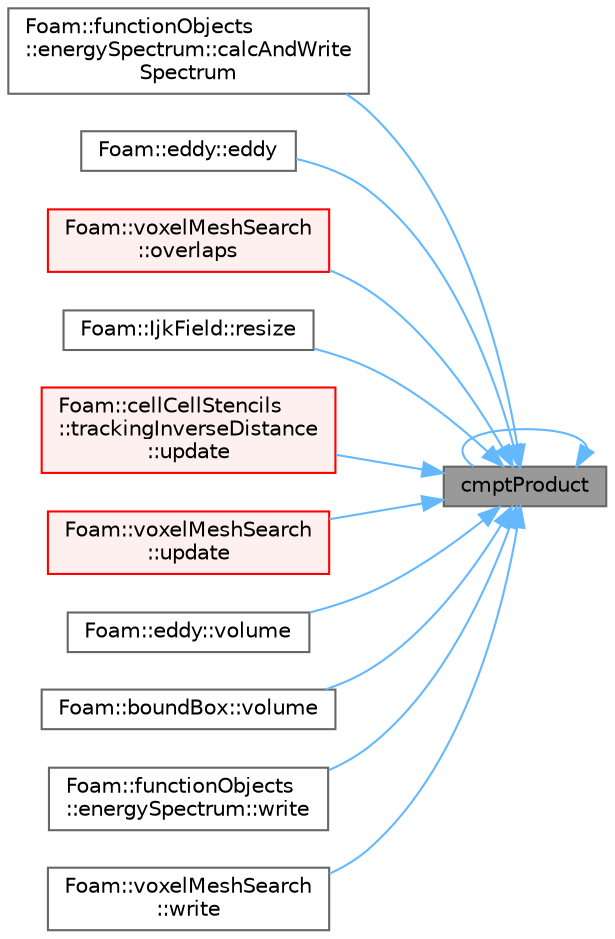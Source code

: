 digraph "cmptProduct"
{
 // LATEX_PDF_SIZE
  bgcolor="transparent";
  edge [fontname=Helvetica,fontsize=10,labelfontname=Helvetica,labelfontsize=10];
  node [fontname=Helvetica,fontsize=10,shape=box,height=0.2,width=0.4];
  rankdir="RL";
  Node1 [id="Node000001",label="cmptProduct",height=0.2,width=0.4,color="gray40", fillcolor="grey60", style="filled", fontcolor="black",tooltip=" "];
  Node1 -> Node2 [id="edge1_Node000001_Node000002",dir="back",color="steelblue1",style="solid",tooltip=" "];
  Node2 [id="Node000002",label="Foam::functionObjects\l::energySpectrum::calcAndWrite\lSpectrum",height=0.2,width=0.4,color="grey40", fillcolor="white", style="filled",URL="$classFoam_1_1functionObjects_1_1energySpectrum.html#a82dd2153adc9a4c2b455176a57d42d60",tooltip=" "];
  Node1 -> Node1 [id="edge2_Node000001_Node000001",dir="back",color="steelblue1",style="solid",tooltip=" "];
  Node1 -> Node3 [id="edge3_Node000001_Node000003",dir="back",color="steelblue1",style="solid",tooltip=" "];
  Node3 [id="Node000003",label="Foam::eddy::eddy",height=0.2,width=0.4,color="grey40", fillcolor="white", style="filled",URL="$classFoam_1_1eddy.html#af3933fbdbc015ecc51dc47f1f84db55e",tooltip=" "];
  Node1 -> Node4 [id="edge4_Node000001_Node000004",dir="back",color="steelblue1",style="solid",tooltip=" "];
  Node4 [id="Node000004",label="Foam::voxelMeshSearch\l::overlaps",height=0.2,width=0.4,color="red", fillcolor="#FFF0F0", style="filled",URL="$classFoam_1_1voxelMeshSearch.html#a8c9a98feb7f2b42a2f5d59f1a92842be",tooltip=" "];
  Node1 -> Node7 [id="edge5_Node000001_Node000007",dir="back",color="steelblue1",style="solid",tooltip=" "];
  Node7 [id="Node000007",label="Foam::IjkField::resize",height=0.2,width=0.4,color="grey40", fillcolor="white", style="filled",URL="$classFoam_1_1IjkField.html#aae8bef8dcce7b478cc1310d5057bdb18",tooltip=" "];
  Node1 -> Node8 [id="edge6_Node000001_Node000008",dir="back",color="steelblue1",style="solid",tooltip=" "];
  Node8 [id="Node000008",label="Foam::cellCellStencils\l::trackingInverseDistance\l::update",height=0.2,width=0.4,color="red", fillcolor="#FFF0F0", style="filled",URL="$classFoam_1_1cellCellStencils_1_1trackingInverseDistance.html#aa2aac016e2bf7b5bd2b271786c2791aa",tooltip=" "];
  Node1 -> Node10 [id="edge7_Node000001_Node000010",dir="back",color="steelblue1",style="solid",tooltip=" "];
  Node10 [id="Node000010",label="Foam::voxelMeshSearch\l::update",height=0.2,width=0.4,color="red", fillcolor="#FFF0F0", style="filled",URL="$classFoam_1_1voxelMeshSearch.html#aa2aac016e2bf7b5bd2b271786c2791aa",tooltip=" "];
  Node1 -> Node13 [id="edge8_Node000001_Node000013",dir="back",color="steelblue1",style="solid",tooltip=" "];
  Node13 [id="Node000013",label="Foam::eddy::volume",height=0.2,width=0.4,color="grey40", fillcolor="white", style="filled",URL="$classFoam_1_1eddy.html#a5dbe6db3402feec9b313a7132237ec6e",tooltip=" "];
  Node1 -> Node14 [id="edge9_Node000001_Node000014",dir="back",color="steelblue1",style="solid",tooltip=" "];
  Node14 [id="Node000014",label="Foam::boundBox::volume",height=0.2,width=0.4,color="grey40", fillcolor="white", style="filled",URL="$classFoam_1_1boundBox.html#a5dbe6db3402feec9b313a7132237ec6e",tooltip=" "];
  Node1 -> Node15 [id="edge10_Node000001_Node000015",dir="back",color="steelblue1",style="solid",tooltip=" "];
  Node15 [id="Node000015",label="Foam::functionObjects\l::energySpectrum::write",height=0.2,width=0.4,color="grey40", fillcolor="white", style="filled",URL="$classFoam_1_1functionObjects_1_1energySpectrum.html#ae8f6374e29a250261b3979bbd6e5cb40",tooltip=" "];
  Node1 -> Node16 [id="edge11_Node000001_Node000016",dir="back",color="steelblue1",style="solid",tooltip=" "];
  Node16 [id="Node000016",label="Foam::voxelMeshSearch\l::write",height=0.2,width=0.4,color="grey40", fillcolor="white", style="filled",URL="$classFoam_1_1voxelMeshSearch.html#ad80679b9e9ee7258268e44346678f8a4",tooltip=" "];
}
